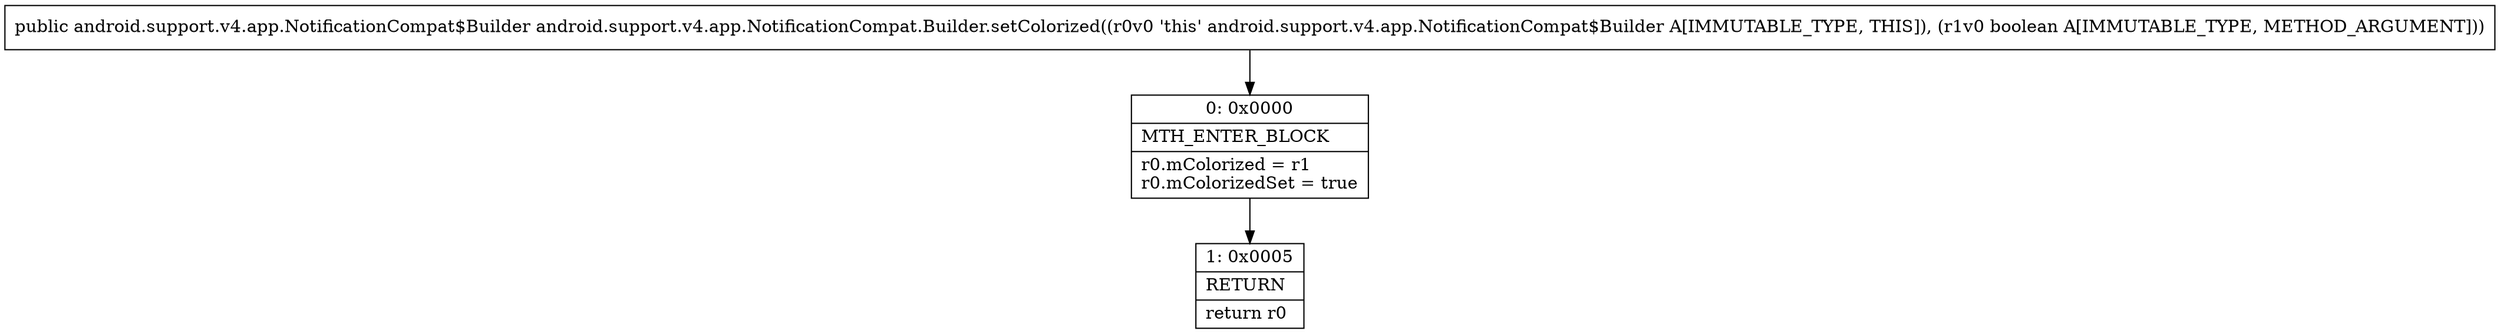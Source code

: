 digraph "CFG forandroid.support.v4.app.NotificationCompat.Builder.setColorized(Z)Landroid\/support\/v4\/app\/NotificationCompat$Builder;" {
Node_0 [shape=record,label="{0\:\ 0x0000|MTH_ENTER_BLOCK\l|r0.mColorized = r1\lr0.mColorizedSet = true\l}"];
Node_1 [shape=record,label="{1\:\ 0x0005|RETURN\l|return r0\l}"];
MethodNode[shape=record,label="{public android.support.v4.app.NotificationCompat$Builder android.support.v4.app.NotificationCompat.Builder.setColorized((r0v0 'this' android.support.v4.app.NotificationCompat$Builder A[IMMUTABLE_TYPE, THIS]), (r1v0 boolean A[IMMUTABLE_TYPE, METHOD_ARGUMENT])) }"];
MethodNode -> Node_0;
Node_0 -> Node_1;
}

